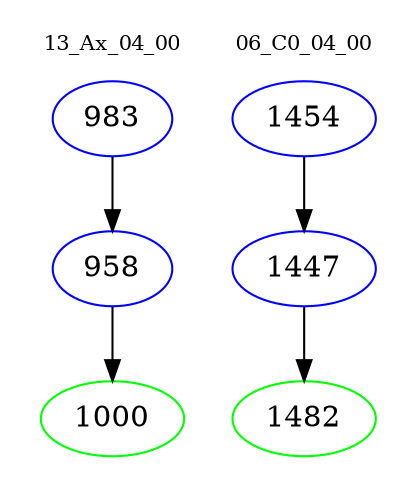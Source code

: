 digraph{
subgraph cluster_0 {
color = white
label = "13_Ax_04_00";
fontsize=10;
T0_983 [label="983", color="blue"]
T0_983 -> T0_958 [color="black"]
T0_958 [label="958", color="blue"]
T0_958 -> T0_1000 [color="black"]
T0_1000 [label="1000", color="green"]
}
subgraph cluster_1 {
color = white
label = "06_C0_04_00";
fontsize=10;
T1_1454 [label="1454", color="blue"]
T1_1454 -> T1_1447 [color="black"]
T1_1447 [label="1447", color="blue"]
T1_1447 -> T1_1482 [color="black"]
T1_1482 [label="1482", color="green"]
}
}
